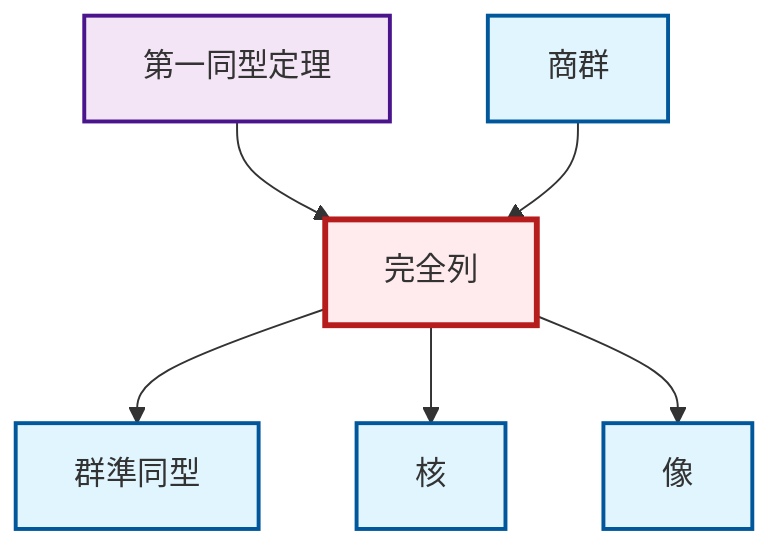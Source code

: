 graph TD
    classDef definition fill:#e1f5fe,stroke:#01579b,stroke-width:2px
    classDef theorem fill:#f3e5f5,stroke:#4a148c,stroke-width:2px
    classDef axiom fill:#fff3e0,stroke:#e65100,stroke-width:2px
    classDef example fill:#e8f5e9,stroke:#1b5e20,stroke-width:2px
    classDef current fill:#ffebee,stroke:#b71c1c,stroke-width:3px
    def-homomorphism["群準同型"]:::definition
    def-exact-sequence["完全列"]:::definition
    thm-first-isomorphism["第一同型定理"]:::theorem
    def-quotient-group["商群"]:::definition
    def-image["像"]:::definition
    def-kernel["核"]:::definition
    def-exact-sequence --> def-homomorphism
    def-exact-sequence --> def-kernel
    thm-first-isomorphism --> def-exact-sequence
    def-quotient-group --> def-exact-sequence
    def-exact-sequence --> def-image
    class def-exact-sequence current
